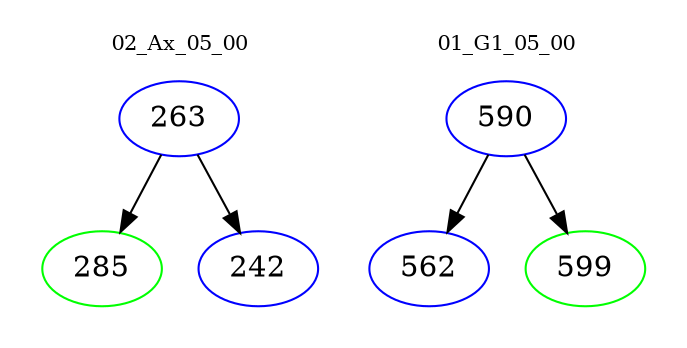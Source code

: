 digraph{
subgraph cluster_0 {
color = white
label = "02_Ax_05_00";
fontsize=10;
T0_263 [label="263", color="blue"]
T0_263 -> T0_285 [color="black"]
T0_285 [label="285", color="green"]
T0_263 -> T0_242 [color="black"]
T0_242 [label="242", color="blue"]
}
subgraph cluster_1 {
color = white
label = "01_G1_05_00";
fontsize=10;
T1_590 [label="590", color="blue"]
T1_590 -> T1_562 [color="black"]
T1_562 [label="562", color="blue"]
T1_590 -> T1_599 [color="black"]
T1_599 [label="599", color="green"]
}
}
